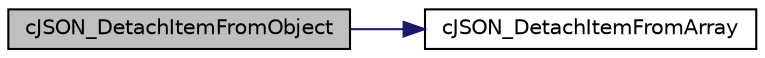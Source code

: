 digraph "cJSON_DetachItemFromObject"
{
  edge [fontname="Helvetica",fontsize="10",labelfontname="Helvetica",labelfontsize="10"];
  node [fontname="Helvetica",fontsize="10",shape=record];
  rankdir="LR";
  Node1 [label="cJSON_DetachItemFromObject",height=0.2,width=0.4,color="black", fillcolor="grey75", style="filled", fontcolor="black"];
  Node1 -> Node2 [color="midnightblue",fontsize="10",style="solid",fontname="Helvetica"];
  Node2 [label="cJSON_DetachItemFromArray",height=0.2,width=0.4,color="black", fillcolor="white", style="filled",URL="$c_j_s_o_n_8cc.html#a68b9e0b2d984f1d873fb571425a98b9b"];
}
